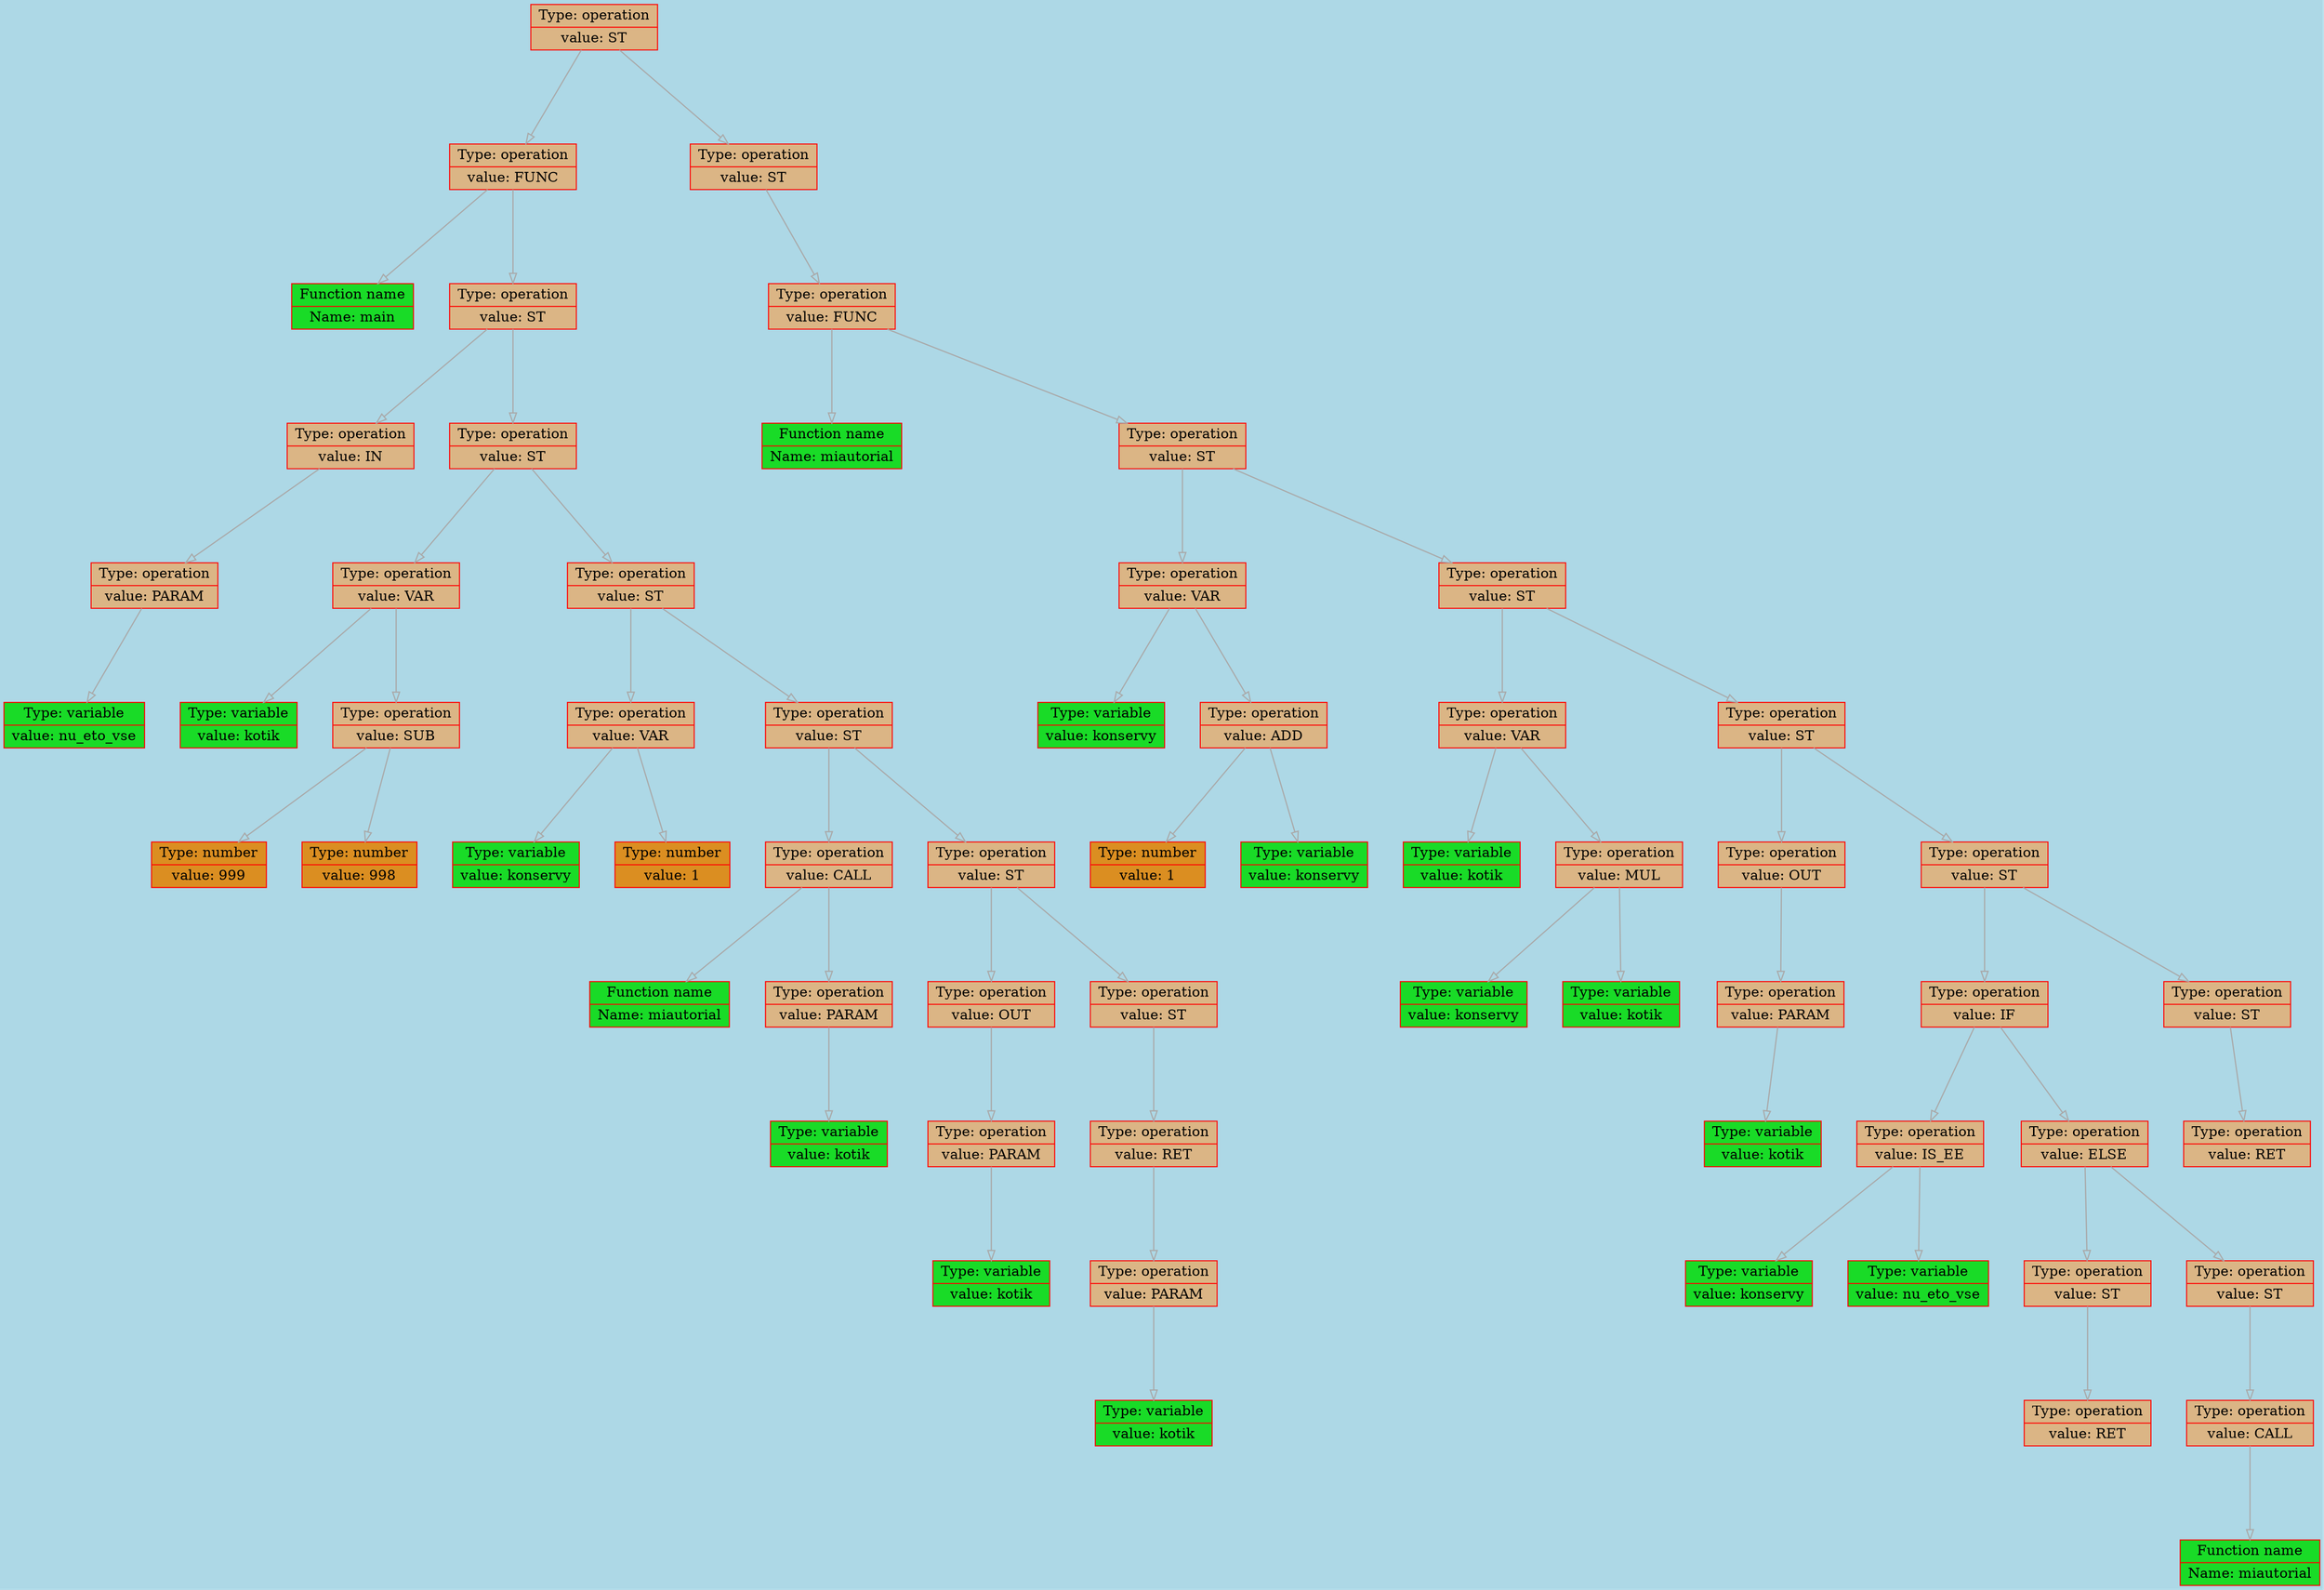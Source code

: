 
    digraph g {
        bgcolor="lightblue";
        dpi      = 200;
        fontname = "Comic Sans MS";
        fontsize = 20;
        rankdir   =  TB;
        edge [color = darkgrey, arrowhead = onormal, arrowsize = 1, penwidth = 1.2]
        graph[fillcolor = lightgreen, ranksep = 1.3, nodesep = 0.5,
        style = "rounded, filled",color = green, penwidth = 2]

    Node000001f2d3fcd4f0[shape=record, width=0.2, style="filled", color="red", fillcolor="#DBB585",label=" {Type: operation | value: ST}"] 
 
Node000001f2d3fccb30[shape=record, width=0.2, style="filled", color="red", fillcolor="#DBB585",label=" {Type: operation | value: FUNC}"] 
 
Node000001f2d3fcc540[shape=record, width=0.2, style="filled", color="red", fillcolor="#19DB27",label=" {Function name |Name: main}"] 
 
Node000001f2d3fcca40[shape=record, width=0.2, style="filled", color="red", fillcolor="#DBB585",label=" {Type: operation | value: ST}"] 
 
Node000001f2d3fcc270[shape=record, width=0.2, style="filled", color="red", fillcolor="#DBB585",label=" {Type: operation | value: IN}"] 
 
Node000001f2d3fcc3f0[shape=record, width=0.2, style="filled", color="red", fillcolor="#DBB585",label=" {Type: operation | value: PARAM}"] 
 
Node000001f2d3fcc300[shape=record, width=0.2, style="filled", color="red", fillcolor="#19DB27",label=" {Type: variable | value: nu_eto_vse}"] 
 
Node000001f2d3fcc8c0[shape=record, width=0.2, style="filled", color="red", fillcolor="#DBB585",label=" {Type: operation | value: ST}"] 
 
Node000001f2d3fcc210[shape=record, width=0.2, style="filled", color="red", fillcolor="#DBB585",label=" {Type: operation | value: VAR}"] 
 
Node000001f2d3fcc4b0[shape=record, width=0.2, style="filled", color="red", fillcolor="#19DB27",label=" {Type: variable | value: kotik}"] 
 
Node000001f2d3fcc420[shape=record, width=0.2, style="filled", color="red", fillcolor="#DBB585",label=" {Type: operation | value: SUB}"] 
 
Node000001f2d3fcc330[shape=record, width=0.2, style="filled", color="red", fillcolor="#DB8E21",label=" {Type: number | value: 999}"] 
 
Node000001f2d3fcc390[shape=record, width=0.2, style="filled", color="red", fillcolor="#DB8E21",label=" {Type: number | value: 998}"] 
 
Node000001f2d3fccbc0[shape=record, width=0.2, style="filled", color="red", fillcolor="#DBB585",label=" {Type: operation | value: ST}"] 
 
Node000001f2d3fcc2a0[shape=record, width=0.2, style="filled", color="red", fillcolor="#DBB585",label=" {Type: operation | value: VAR}"] 
 
Node000001f2d3fcc4e0[shape=record, width=0.2, style="filled", color="red", fillcolor="#19DB27",label=" {Type: variable | value: konservy}"] 
 
Node000001f2d3fcc510[shape=record, width=0.2, style="filled", color="red", fillcolor="#DB8E21",label=" {Type: number | value: 1}"] 
 
Node000001f2d3fcc950[shape=record, width=0.2, style="filled", color="red", fillcolor="#DBB585",label=" {Type: operation | value: ST}"] 
 
Node000001f2d3fcc3c0[shape=record, width=0.2, style="filled", color="red", fillcolor="#DBB585",label=" {Type: operation | value: CALL}"] 
 
Node000001f2d3fcc450[shape=record, width=0.2, style="filled", color="red", fillcolor="#19DB27",label=" {Function name |Name: miautorial}"] 
 
Node000001f2d3fcc360[shape=record, width=0.2, style="filled", color="red", fillcolor="#DBB585",label=" {Type: operation | value: PARAM}"] 
 
Node000001f2d3fcc2d0[shape=record, width=0.2, style="filled", color="red", fillcolor="#19DB27",label=" {Type: variable | value: kotik}"] 
 
Node000001f2d3fccce0[shape=record, width=0.2, style="filled", color="red", fillcolor="#DBB585",label=" {Type: operation | value: ST}"] 
 
Node000001f2d3fcc7d0[shape=record, width=0.2, style="filled", color="red", fillcolor="#DBB585",label=" {Type: operation | value: OUT}"] 
 
Node000001f2d3fcc1e0[shape=record, width=0.2, style="filled", color="red", fillcolor="#DBB585",label=" {Type: operation | value: PARAM}"] 
 
Node000001f2d3fcc480[shape=record, width=0.2, style="filled", color="red", fillcolor="#19DB27",label=" {Type: variable | value: kotik}"] 
 
Node000001f2d3fcc890[shape=record, width=0.2, style="filled", color="red", fillcolor="#DBB585",label=" {Type: operation | value: ST}"] 
 
Node000001f2d3fcc830[shape=record, width=0.2, style="filled", color="red", fillcolor="#DBB585",label=" {Type: operation | value: RET}"] 
 
Node000001f2d3fcccb0[shape=record, width=0.2, style="filled", color="red", fillcolor="#DBB585",label=" {Type: operation | value: PARAM}"] 
 
Node000001f2d3fccbf0[shape=record, width=0.2, style="filled", color="red", fillcolor="#19DB27",label=" {Type: variable | value: kotik}"] 
 
Node000001f2d3fcce90[shape=record, width=0.2, style="filled", color="red", fillcolor="#DBB585",label=" {Type: operation | value: ST}"] 
 
Node000001f2d3fcce60[shape=record, width=0.2, style="filled", color="red", fillcolor="#DBB585",label=" {Type: operation | value: FUNC}"] 
 
Node000001f2d3fcc9b0[shape=record, width=0.2, style="filled", color="red", fillcolor="#19DB27",label=" {Function name |Name: miautorial}"] 
 
Node000001f2d3fcc650[shape=record, width=0.2, style="filled", color="red", fillcolor="#DBB585",label=" {Type: operation | value: ST}"] 
 
Node000001f2d3fccad0[shape=record, width=0.2, style="filled", color="red", fillcolor="#DBB585",label=" {Type: operation | value: VAR}"] 
 
Node000001f2d3fccb60[shape=record, width=0.2, style="filled", color="red", fillcolor="#19DB27",label=" {Type: variable | value: konservy}"] 
 
Node000001f2d3fcca70[shape=record, width=0.2, style="filled", color="red", fillcolor="#DBB585",label=" {Type: operation | value: ADD}"] 
 
Node000001f2d3fcc680[shape=record, width=0.2, style="filled", color="red", fillcolor="#DB8E21",label=" {Type: number | value: 1}"] 
 
Node000001f2d3fcc6b0[shape=record, width=0.2, style="filled", color="red", fillcolor="#19DB27",label=" {Type: variable | value: konservy}"] 
 
Node000001f2d3fcc860[shape=record, width=0.2, style="filled", color="red", fillcolor="#DBB585",label=" {Type: operation | value: ST}"] 
 
Node000001f2d3fcc740[shape=record, width=0.2, style="filled", color="red", fillcolor="#DBB585",label=" {Type: operation | value: VAR}"] 
 
Node000001f2d3fcc6e0[shape=record, width=0.2, style="filled", color="red", fillcolor="#19DB27",label=" {Type: variable | value: kotik}"] 
 
Node000001f2d3fcc980[shape=record, width=0.2, style="filled", color="red", fillcolor="#DBB585",label=" {Type: operation | value: MUL}"] 
 
Node000001f2d3fcc710[shape=record, width=0.2, style="filled", color="red", fillcolor="#19DB27",label=" {Type: variable | value: konservy}"] 
 
Node000001f2d3fccb90[shape=record, width=0.2, style="filled", color="red", fillcolor="#19DB27",label=" {Type: variable | value: kotik}"] 
 
Node000001f2d3fcc800[shape=record, width=0.2, style="filled", color="red", fillcolor="#DBB585",label=" {Type: operation | value: ST}"] 
 
Node000001f2d3fccb00[shape=record, width=0.2, style="filled", color="red", fillcolor="#DBB585",label=" {Type: operation | value: OUT}"] 
 
Node000001f2d3fccc20[shape=record, width=0.2, style="filled", color="red", fillcolor="#DBB585",label=" {Type: operation | value: PARAM}"] 
 
Node000001f2d3fccd70[shape=record, width=0.2, style="filled", color="red", fillcolor="#19DB27",label=" {Type: variable | value: kotik}"] 
 
Node000001f2d3fcc620[shape=record, width=0.2, style="filled", color="red", fillcolor="#DBB585",label=" {Type: operation | value: ST}"] 
 
Node000001f2d3fcca10[shape=record, width=0.2, style="filled", color="red", fillcolor="#DBB585",label=" {Type: operation | value: IF}"] 
 
Node000001f2d3fcc770[shape=record, width=0.2, style="filled", color="red", fillcolor="#DBB585",label=" {Type: operation | value: IS_EE}"] 
 
Node000001f2d3fccc50[shape=record, width=0.2, style="filled", color="red", fillcolor="#19DB27",label=" {Type: variable | value: konservy}"] 
 
Node000001f2d3fccaa0[shape=record, width=0.2, style="filled", color="red", fillcolor="#19DB27",label=" {Type: variable | value: nu_eto_vse}"] 
 
Node000001f2d3fcc8f0[shape=record, width=0.2, style="filled", color="red", fillcolor="#DBB585",label=" {Type: operation | value: ELSE}"] 
 
Node000001f2d3fcc920[shape=record, width=0.2, style="filled", color="red", fillcolor="#DBB585",label=" {Type: operation | value: ST}"] 
 
Node000001f2d3fcc5f0[shape=record, width=0.2, style="filled", color="red", fillcolor="#DBB585",label=" {Type: operation | value: RET}"] 
 
Node000001f2d3fccd10[shape=record, width=0.2, style="filled", color="red", fillcolor="#DBB585",label=" {Type: operation | value: ST}"] 
 
Node000001f2d3fcc9e0[shape=record, width=0.2, style="filled", color="red", fillcolor="#DBB585",label=" {Type: operation | value: CALL}"] 
 
Node000001f2d3fcc7a0[shape=record, width=0.2, style="filled", color="red", fillcolor="#19DB27",label=" {Function name |Name: miautorial}"] 
 
Node000001f2d3fccd40[shape=record, width=0.2, style="filled", color="red", fillcolor="#DBB585",label=" {Type: operation | value: ST}"] 
 
Node000001f2d3fccc80[shape=record, width=0.2, style="filled", color="red", fillcolor="#DBB585",label=" {Type: operation | value: RET}"] 
 
Node000001f2d3fcd4f0->Node000001f2d3fccb30
Node000001f2d3fccb30->Node000001f2d3fcc540
Node000001f2d3fccb30->Node000001f2d3fcca40
Node000001f2d3fcca40->Node000001f2d3fcc270
Node000001f2d3fcc270->Node000001f2d3fcc3f0
Node000001f2d3fcc3f0->Node000001f2d3fcc300
Node000001f2d3fcca40->Node000001f2d3fcc8c0
Node000001f2d3fcc8c0->Node000001f2d3fcc210
Node000001f2d3fcc210->Node000001f2d3fcc4b0
Node000001f2d3fcc210->Node000001f2d3fcc420
Node000001f2d3fcc420->Node000001f2d3fcc330
Node000001f2d3fcc420->Node000001f2d3fcc390
Node000001f2d3fcc8c0->Node000001f2d3fccbc0
Node000001f2d3fccbc0->Node000001f2d3fcc2a0
Node000001f2d3fcc2a0->Node000001f2d3fcc4e0
Node000001f2d3fcc2a0->Node000001f2d3fcc510
Node000001f2d3fccbc0->Node000001f2d3fcc950
Node000001f2d3fcc950->Node000001f2d3fcc3c0
Node000001f2d3fcc3c0->Node000001f2d3fcc450
Node000001f2d3fcc3c0->Node000001f2d3fcc360
Node000001f2d3fcc360->Node000001f2d3fcc2d0
Node000001f2d3fcc950->Node000001f2d3fccce0
Node000001f2d3fccce0->Node000001f2d3fcc7d0
Node000001f2d3fcc7d0->Node000001f2d3fcc1e0
Node000001f2d3fcc1e0->Node000001f2d3fcc480
Node000001f2d3fccce0->Node000001f2d3fcc890
Node000001f2d3fcc890->Node000001f2d3fcc830
Node000001f2d3fcc830->Node000001f2d3fcccb0
Node000001f2d3fcccb0->Node000001f2d3fccbf0
Node000001f2d3fcd4f0->Node000001f2d3fcce90
Node000001f2d3fcce90->Node000001f2d3fcce60
Node000001f2d3fcce60->Node000001f2d3fcc9b0
Node000001f2d3fcce60->Node000001f2d3fcc650
Node000001f2d3fcc650->Node000001f2d3fccad0
Node000001f2d3fccad0->Node000001f2d3fccb60
Node000001f2d3fccad0->Node000001f2d3fcca70
Node000001f2d3fcca70->Node000001f2d3fcc680
Node000001f2d3fcca70->Node000001f2d3fcc6b0
Node000001f2d3fcc650->Node000001f2d3fcc860
Node000001f2d3fcc860->Node000001f2d3fcc740
Node000001f2d3fcc740->Node000001f2d3fcc6e0
Node000001f2d3fcc740->Node000001f2d3fcc980
Node000001f2d3fcc980->Node000001f2d3fcc710
Node000001f2d3fcc980->Node000001f2d3fccb90
Node000001f2d3fcc860->Node000001f2d3fcc800
Node000001f2d3fcc800->Node000001f2d3fccb00
Node000001f2d3fccb00->Node000001f2d3fccc20
Node000001f2d3fccc20->Node000001f2d3fccd70
Node000001f2d3fcc800->Node000001f2d3fcc620
Node000001f2d3fcc620->Node000001f2d3fcca10
Node000001f2d3fcca10->Node000001f2d3fcc770
Node000001f2d3fcc770->Node000001f2d3fccc50
Node000001f2d3fcc770->Node000001f2d3fccaa0
Node000001f2d3fcca10->Node000001f2d3fcc8f0
Node000001f2d3fcc8f0->Node000001f2d3fcc920
Node000001f2d3fcc920->Node000001f2d3fcc5f0
Node000001f2d3fcc8f0->Node000001f2d3fccd10
Node000001f2d3fccd10->Node000001f2d3fcc9e0
Node000001f2d3fcc9e0->Node000001f2d3fcc7a0
Node000001f2d3fcc620->Node000001f2d3fccd40
Node000001f2d3fccd40->Node000001f2d3fccc80
}

